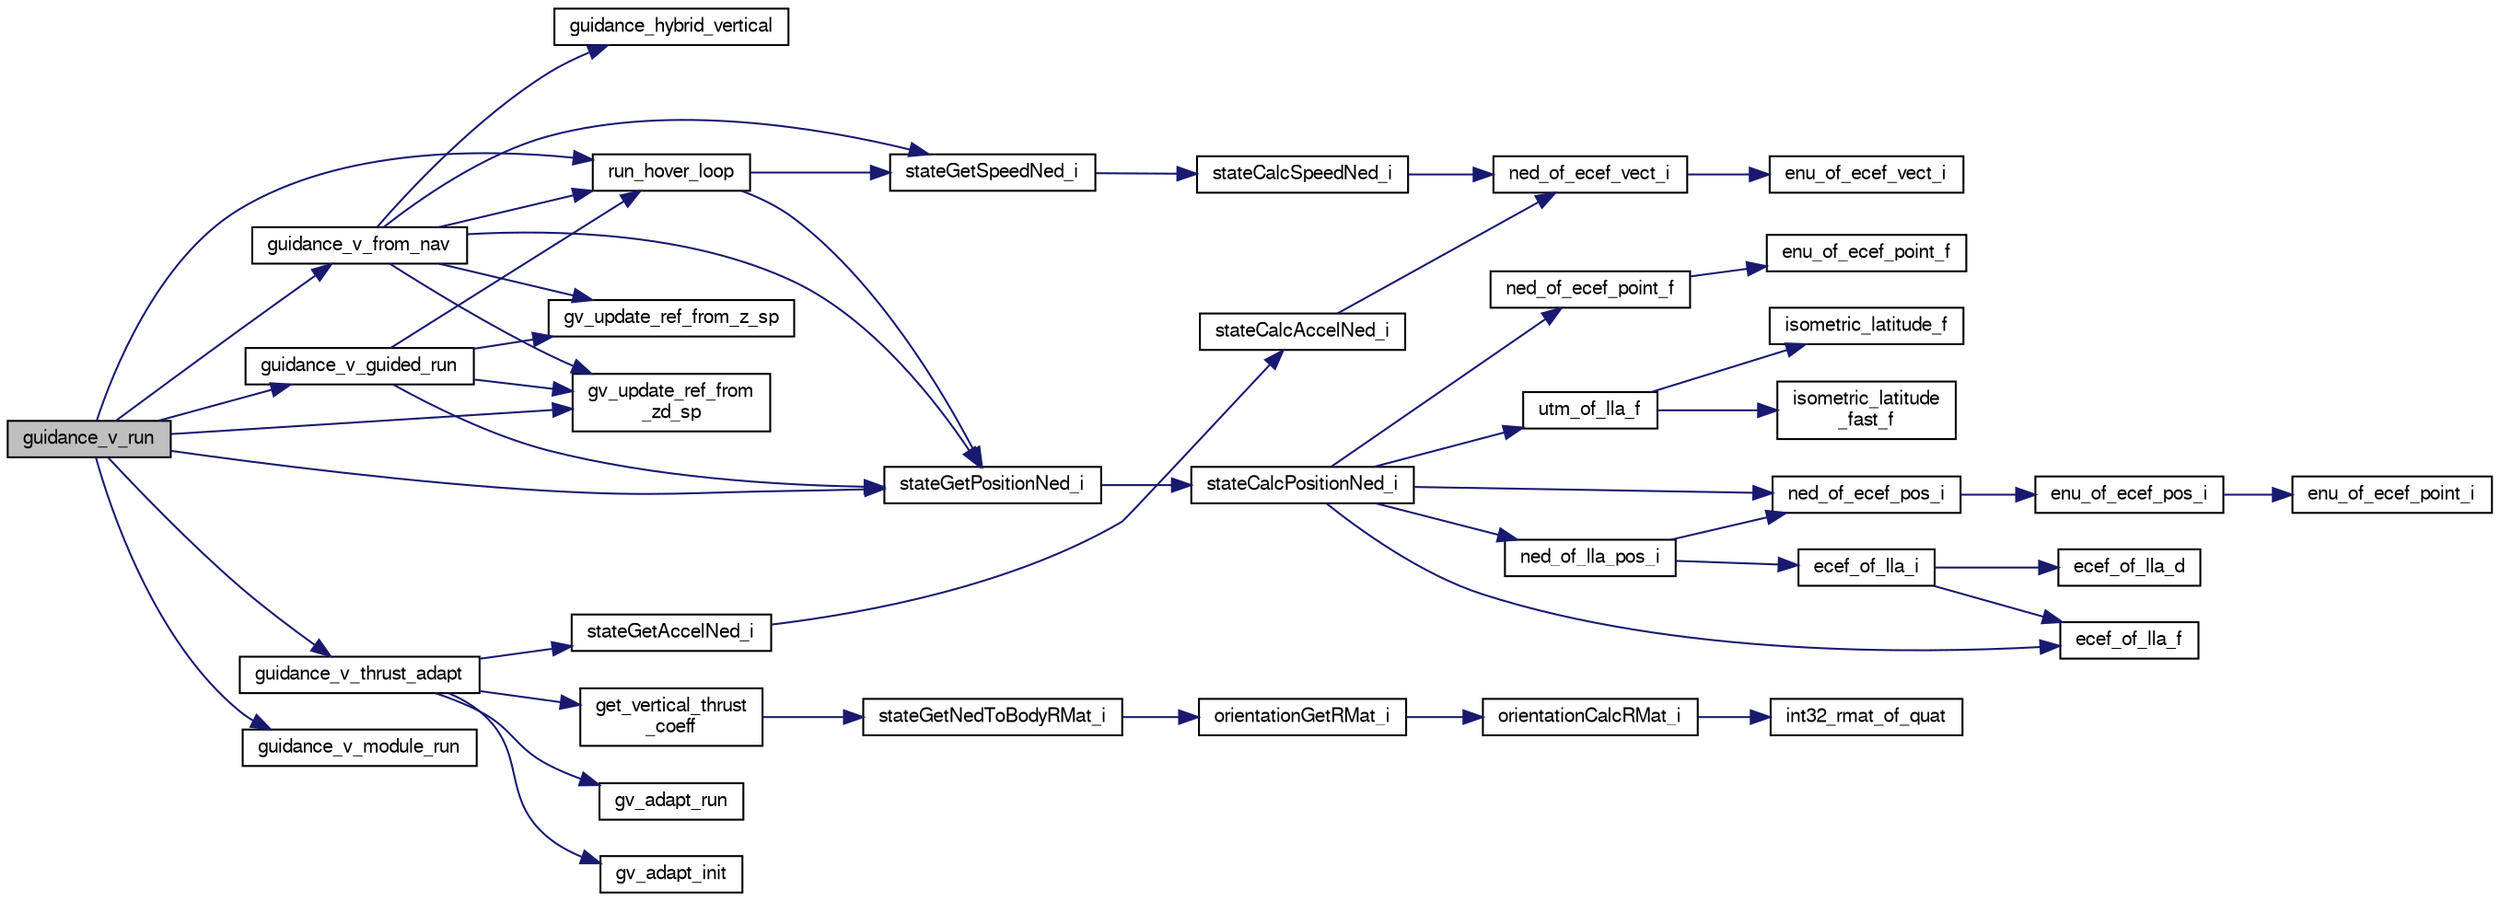 digraph "guidance_v_run"
{
  edge [fontname="FreeSans",fontsize="10",labelfontname="FreeSans",labelfontsize="10"];
  node [fontname="FreeSans",fontsize="10",shape=record];
  rankdir="LR";
  Node1 [label="guidance_v_run",height=0.2,width=0.4,color="black", fillcolor="grey75", style="filled", fontcolor="black"];
  Node1 -> Node2 [color="midnightblue",fontsize="10",style="solid",fontname="FreeSans"];
  Node2 [label="guidance_v_from_nav",height=0.2,width=0.4,color="black", fillcolor="white", style="filled",URL="$rotorcraft_2guidance_2guidance__v_8c.html#adee3e8feda47516b9c7ccbb1b97daaf6",tooltip="Set guidance setpoint from NAV and run hover loop. "];
  Node2 -> Node3 [color="midnightblue",fontsize="10",style="solid",fontname="FreeSans"];
  Node3 [label="guidance_hybrid_vertical",height=0.2,width=0.4,color="black", fillcolor="white", style="filled",URL="$guidance__hybrid_8c.html#a579d66799a2ebc105bed0060f17216f7",tooltip="Description. "];
  Node2 -> Node4 [color="midnightblue",fontsize="10",style="solid",fontname="FreeSans"];
  Node4 [label="gv_update_ref_from_z_sp",height=0.2,width=0.4,color="black", fillcolor="white", style="filled",URL="$guidance__v__ref_8c.html#ab36885cc677b3d2a0f89c148ffe6e9ba"];
  Node2 -> Node5 [color="midnightblue",fontsize="10",style="solid",fontname="FreeSans"];
  Node5 [label="gv_update_ref_from\l_zd_sp",height=0.2,width=0.4,color="black", fillcolor="white", style="filled",URL="$guidance__v__ref_8c.html#ab8d8d8003fbd1c3d31ee72827ea1e25e",tooltip="update vertical reference from speed setpoint. "];
  Node2 -> Node6 [color="midnightblue",fontsize="10",style="solid",fontname="FreeSans"];
  Node6 [label="run_hover_loop",height=0.2,width=0.4,color="black", fillcolor="white", style="filled",URL="$rotorcraft_2guidance_2guidance__v_8c.html#add8143296d90990e7c8da2e1c67c6e62"];
  Node6 -> Node7 [color="midnightblue",fontsize="10",style="solid",fontname="FreeSans"];
  Node7 [label="stateGetPositionNed_i",height=0.2,width=0.4,color="black", fillcolor="white", style="filled",URL="$group__state__position.html#gaf9a3b3ed4f6a011ae65d49d78bf4aa25",tooltip="Get position in local NED coordinates (int). "];
  Node7 -> Node8 [color="midnightblue",fontsize="10",style="solid",fontname="FreeSans"];
  Node8 [label="stateCalcPositionNed_i",height=0.2,width=0.4,color="black", fillcolor="white", style="filled",URL="$group__state__position.html#gac60dff329c00697fc9fcc459406293c9"];
  Node8 -> Node9 [color="midnightblue",fontsize="10",style="solid",fontname="FreeSans"];
  Node9 [label="ned_of_ecef_pos_i",height=0.2,width=0.4,color="black", fillcolor="white", style="filled",URL="$group__math__geodetic__int.html#ga55c109fccf11d3699553122869dfd38b",tooltip="Convert a ECEF position to local NED. "];
  Node9 -> Node10 [color="midnightblue",fontsize="10",style="solid",fontname="FreeSans"];
  Node10 [label="enu_of_ecef_pos_i",height=0.2,width=0.4,color="black", fillcolor="white", style="filled",URL="$group__math__geodetic__int.html#ga710a45725431766f0a003ba93cb58a11",tooltip="Convert a ECEF position to local ENU. "];
  Node10 -> Node11 [color="midnightblue",fontsize="10",style="solid",fontname="FreeSans"];
  Node11 [label="enu_of_ecef_point_i",height=0.2,width=0.4,color="black", fillcolor="white", style="filled",URL="$group__math__geodetic__int.html#ga85bcbfc73a43b120465422ec55647573",tooltip="Convert a point from ECEF to local ENU. "];
  Node8 -> Node12 [color="midnightblue",fontsize="10",style="solid",fontname="FreeSans"];
  Node12 [label="ned_of_ecef_point_f",height=0.2,width=0.4,color="black", fillcolor="white", style="filled",URL="$pprz__geodetic__float_8c.html#a3045a5a383aa4ebf5b8a9763773b9b6d"];
  Node12 -> Node13 [color="midnightblue",fontsize="10",style="solid",fontname="FreeSans"];
  Node13 [label="enu_of_ecef_point_f",height=0.2,width=0.4,color="black", fillcolor="white", style="filled",URL="$pprz__geodetic__float_8c.html#a2a82ebdce90a3e41d54f72c5e787fcd0"];
  Node8 -> Node14 [color="midnightblue",fontsize="10",style="solid",fontname="FreeSans"];
  Node14 [label="ecef_of_lla_f",height=0.2,width=0.4,color="black", fillcolor="white", style="filled",URL="$pprz__geodetic__float_8c.html#a65bc5ba8b61d014ca659035759cc001c"];
  Node8 -> Node15 [color="midnightblue",fontsize="10",style="solid",fontname="FreeSans"];
  Node15 [label="ned_of_lla_pos_i",height=0.2,width=0.4,color="black", fillcolor="white", style="filled",URL="$group__math__geodetic__int.html#ga196c47e1d20669076a358d0f4317e093",tooltip="Convert a point from LLA to local NED. "];
  Node15 -> Node16 [color="midnightblue",fontsize="10",style="solid",fontname="FreeSans"];
  Node16 [label="ecef_of_lla_i",height=0.2,width=0.4,color="black", fillcolor="white", style="filled",URL="$group__math__geodetic__int.html#ga386f7bf340618bf1454ca2a3b5086100",tooltip="Convert a LLA to ECEF. "];
  Node16 -> Node14 [color="midnightblue",fontsize="10",style="solid",fontname="FreeSans"];
  Node16 -> Node17 [color="midnightblue",fontsize="10",style="solid",fontname="FreeSans"];
  Node17 [label="ecef_of_lla_d",height=0.2,width=0.4,color="black", fillcolor="white", style="filled",URL="$group__math__geodetic__double.html#gae6608c48696daebf3382f08e655028d9"];
  Node15 -> Node9 [color="midnightblue",fontsize="10",style="solid",fontname="FreeSans"];
  Node8 -> Node18 [color="midnightblue",fontsize="10",style="solid",fontname="FreeSans"];
  Node18 [label="utm_of_lla_f",height=0.2,width=0.4,color="black", fillcolor="white", style="filled",URL="$pprz__geodetic__float_8c.html#af99d4775df518f30b741b49c26eceedd"];
  Node18 -> Node19 [color="midnightblue",fontsize="10",style="solid",fontname="FreeSans"];
  Node19 [label="isometric_latitude_f",height=0.2,width=0.4,color="black", fillcolor="white", style="filled",URL="$pprz__geodetic__float_8c.html#a25c5bd31de0ea0d0caf14a0d217ad3ea"];
  Node18 -> Node20 [color="midnightblue",fontsize="10",style="solid",fontname="FreeSans"];
  Node20 [label="isometric_latitude\l_fast_f",height=0.2,width=0.4,color="black", fillcolor="white", style="filled",URL="$pprz__geodetic__float_8c.html#a21ea1b369f7d4abd984fb89c488dde24"];
  Node6 -> Node21 [color="midnightblue",fontsize="10",style="solid",fontname="FreeSans"];
  Node21 [label="stateGetSpeedNed_i",height=0.2,width=0.4,color="black", fillcolor="white", style="filled",URL="$group__state__velocity.html#gaed641b0c36e2ad2407a97be88ec2506c",tooltip="Get ground speed in local NED coordinates (int). "];
  Node21 -> Node22 [color="midnightblue",fontsize="10",style="solid",fontname="FreeSans"];
  Node22 [label="stateCalcSpeedNed_i",height=0.2,width=0.4,color="black", fillcolor="white", style="filled",URL="$group__state__velocity.html#gaefc74e9c1a2033ec07959a2fde629bd5"];
  Node22 -> Node23 [color="midnightblue",fontsize="10",style="solid",fontname="FreeSans"];
  Node23 [label="ned_of_ecef_vect_i",height=0.2,width=0.4,color="black", fillcolor="white", style="filled",URL="$group__math__geodetic__int.html#gab4eda479f4c01e96082d8a352f16cfea",tooltip="Rotate a vector from ECEF to NED. "];
  Node23 -> Node24 [color="midnightblue",fontsize="10",style="solid",fontname="FreeSans"];
  Node24 [label="enu_of_ecef_vect_i",height=0.2,width=0.4,color="black", fillcolor="white", style="filled",URL="$group__math__geodetic__int.html#gaf0ee62cd162ca87bc294be6cfd107986",tooltip="Rotate a vector from ECEF to ENU. "];
  Node2 -> Node7 [color="midnightblue",fontsize="10",style="solid",fontname="FreeSans"];
  Node2 -> Node21 [color="midnightblue",fontsize="10",style="solid",fontname="FreeSans"];
  Node1 -> Node25 [color="midnightblue",fontsize="10",style="solid",fontname="FreeSans"];
  Node25 [label="guidance_v_guided_run",height=0.2,width=0.4,color="black", fillcolor="white", style="filled",URL="$rotorcraft_2guidance_2guidance__v_8c.html#ada32f262fec6c51998c5041daa0d089c",tooltip="Run GUIDED mode control. "];
  Node25 -> Node4 [color="midnightblue",fontsize="10",style="solid",fontname="FreeSans"];
  Node25 -> Node5 [color="midnightblue",fontsize="10",style="solid",fontname="FreeSans"];
  Node25 -> Node6 [color="midnightblue",fontsize="10",style="solid",fontname="FreeSans"];
  Node25 -> Node7 [color="midnightblue",fontsize="10",style="solid",fontname="FreeSans"];
  Node1 -> Node26 [color="midnightblue",fontsize="10",style="solid",fontname="FreeSans"];
  Node26 [label="guidance_v_module_run",height=0.2,width=0.4,color="black", fillcolor="white", style="filled",URL="$ctrl__module__innerloop__demo_8c.html#a92d0c10f0d13b0b23000b1b161cfb5e4"];
  Node1 -> Node27 [color="midnightblue",fontsize="10",style="solid",fontname="FreeSans"];
  Node27 [label="guidance_v_thrust_adapt",height=0.2,width=0.4,color="black", fillcolor="white", style="filled",URL="$rotorcraft_2guidance_2guidance__v_8c.html#a0f2c0608e9949e1d68952c3491a30a83"];
  Node27 -> Node28 [color="midnightblue",fontsize="10",style="solid",fontname="FreeSans"];
  Node28 [label="get_vertical_thrust\l_coeff",height=0.2,width=0.4,color="black", fillcolor="white", style="filled",URL="$rotorcraft_2guidance_2guidance__v_8c.html#a88e5859a174ec5bf7fb911a351a15065",tooltip="get the cosine of the angle between thrust vector and gravity vector "];
  Node28 -> Node29 [color="midnightblue",fontsize="10",style="solid",fontname="FreeSans"];
  Node29 [label="stateGetNedToBodyRMat_i",height=0.2,width=0.4,color="black", fillcolor="white", style="filled",URL="$group__state__attitude.html#ga7c541b9b2e6231ac9a11a9e21562a5b3",tooltip="Get vehicle body attitude rotation matrix (int). "];
  Node29 -> Node30 [color="midnightblue",fontsize="10",style="solid",fontname="FreeSans"];
  Node30 [label="orientationGetRMat_i",height=0.2,width=0.4,color="black", fillcolor="white", style="filled",URL="$group__math__orientation__representation.html#ga4d3e785c7decf12ad0331c6ec207ded7",tooltip="Get vehicle body attitude rotation matrix (int). "];
  Node30 -> Node31 [color="midnightblue",fontsize="10",style="solid",fontname="FreeSans"];
  Node31 [label="orientationCalcRMat_i",height=0.2,width=0.4,color="black", fillcolor="white", style="filled",URL="$group__math__orientation__representation.html#ga8d3a2d675e2693d1780d587cd392d96a"];
  Node31 -> Node32 [color="midnightblue",fontsize="10",style="solid",fontname="FreeSans"];
  Node32 [label="int32_rmat_of_quat",height=0.2,width=0.4,color="black", fillcolor="white", style="filled",URL="$group__math__algebra__int.html#ga3cee8bb86ebb6befea5e2b4a97b3326f",tooltip="Convert unit quaternion to rotation matrix. "];
  Node27 -> Node33 [color="midnightblue",fontsize="10",style="solid",fontname="FreeSans"];
  Node33 [label="gv_adapt_run",height=0.2,width=0.4,color="black", fillcolor="white", style="filled",URL="$guidance__v__adapt_8c.html#a108e823687eddd24bff053ea9a03943f",tooltip="Adaptation function. "];
  Node27 -> Node34 [color="midnightblue",fontsize="10",style="solid",fontname="FreeSans"];
  Node34 [label="stateGetAccelNed_i",height=0.2,width=0.4,color="black", fillcolor="white", style="filled",URL="$group__state__acceleration.html#gab55b482bd9fe875141bafd34beda8bb4",tooltip="Get acceleration in NED coordinates (int). "];
  Node34 -> Node35 [color="midnightblue",fontsize="10",style="solid",fontname="FreeSans"];
  Node35 [label="stateCalcAccelNed_i",height=0.2,width=0.4,color="black", fillcolor="white", style="filled",URL="$group__state__acceleration.html#ga48146adcdcd09bb704335795c6624ad8"];
  Node35 -> Node23 [color="midnightblue",fontsize="10",style="solid",fontname="FreeSans"];
  Node27 -> Node36 [color="midnightblue",fontsize="10",style="solid",fontname="FreeSans"];
  Node36 [label="gv_adapt_init",height=0.2,width=0.4,color="black", fillcolor="white", style="filled",URL="$guidance__v__adapt_8c.html#a14968f81dc98fe21f0f996ceace5fb5d"];
  Node1 -> Node5 [color="midnightblue",fontsize="10",style="solid",fontname="FreeSans"];
  Node1 -> Node6 [color="midnightblue",fontsize="10",style="solid",fontname="FreeSans"];
  Node1 -> Node7 [color="midnightblue",fontsize="10",style="solid",fontname="FreeSans"];
}
